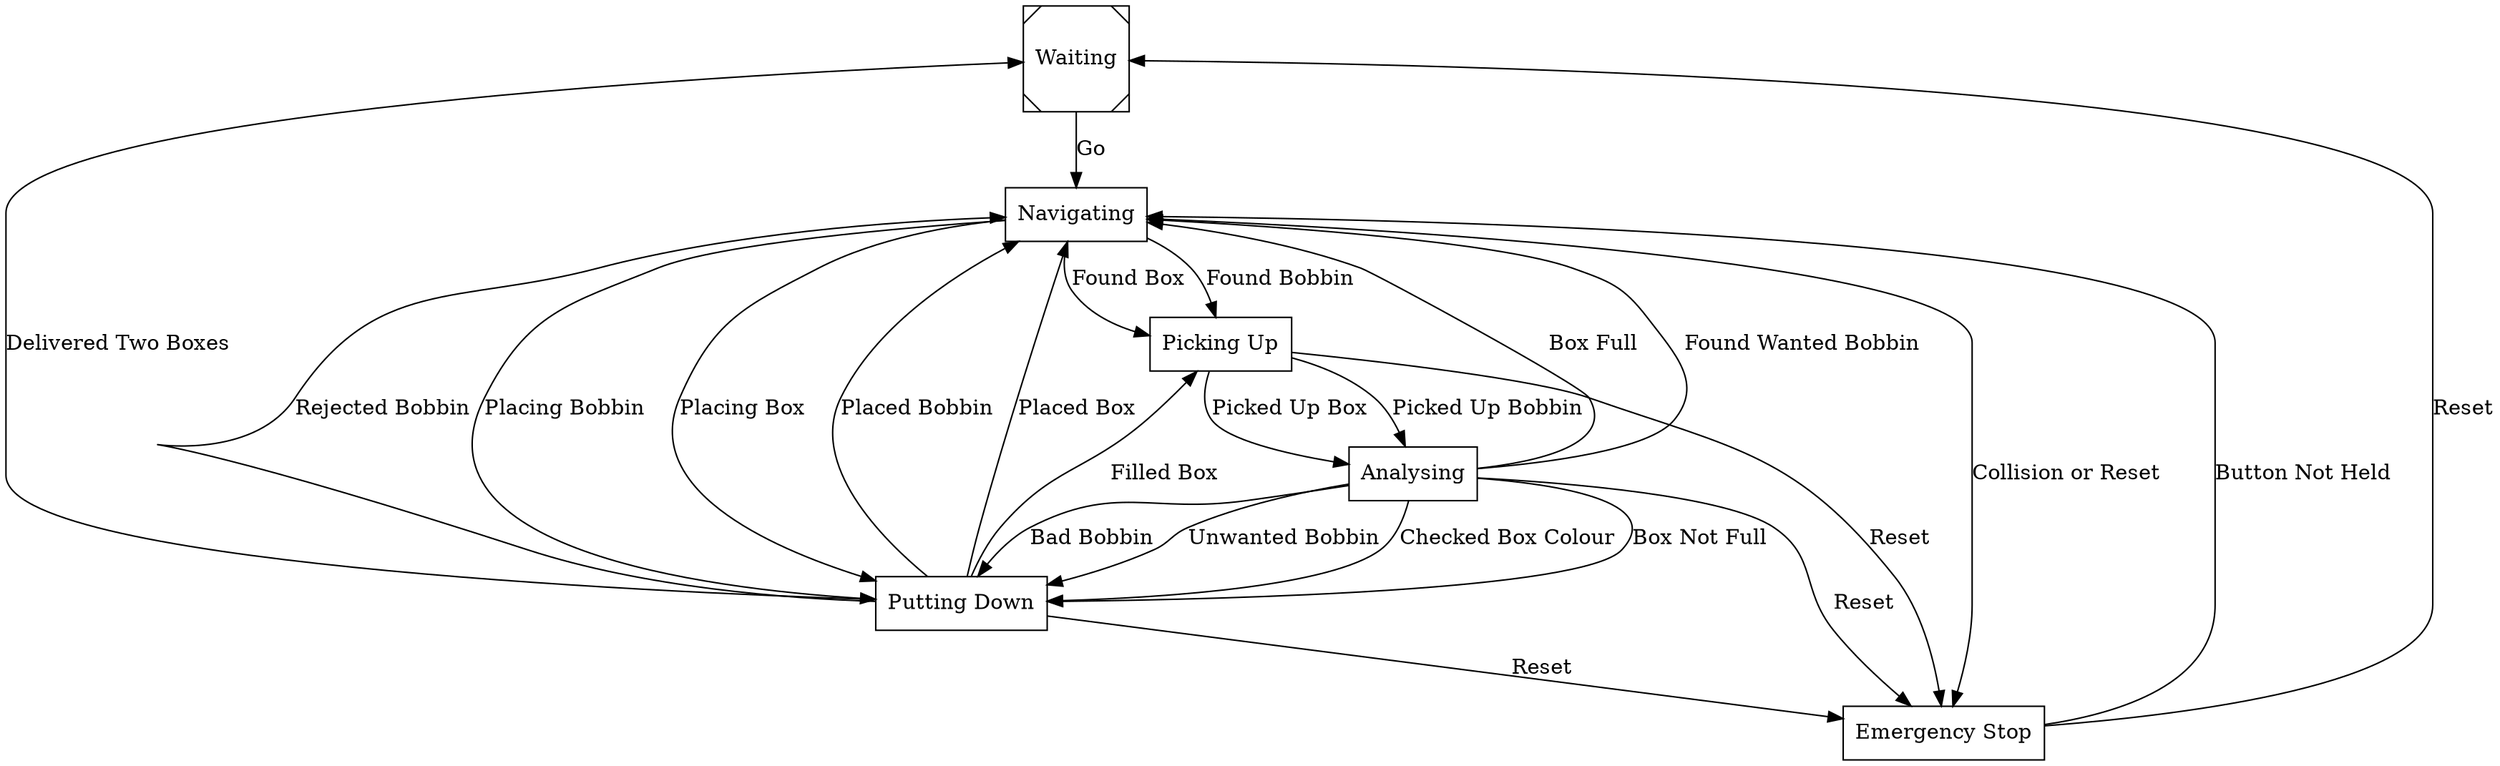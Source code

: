 digraph state_machine {
    "Waiting" [shape=Msquare];
    "Emergency Stop" [shape=box];
    "Analysing" [shape=box];
    "Picking Up" [shape=box];
    "Putting Down" [shape=box];
    "Navigating" [shape=box];

    "Emergency Stop" -> "Waiting" [label="Reset"];
    "Emergency Stop" -> "Navigating" [label="Button Not Held"];
    "Navigating" -> "Picking Up" [label="Found Bobbin"];
    "Navigating" -> "Picking Up" [label="Found Box"];
    "Navigating" -> "Putting Down" [label="Placing Bobbin"];
    "Navigating" -> "Putting Down" [label="Placing Box"];
    "Navigating" -> "Emergency Stop" [label="Collision or Reset"];
    "Picking Up" -> "Analysing" [label="Picked Up Bobbin"];
    "Picking Up" -> "Analysing" [label="Picked Up Box"];
    "Picking Up" -> "Emergency Stop" [label="Reset"];
    "Putting Down" -> "Navigating" [label="Placed Bobbin"];
    "Putting Down" -> "Navigating" [label="Rejected Bobbin"];
    "Putting Down" -> "Navigating" [label="Placed Box"];
    "Putting Down" -> "Waiting" [label="Delivered Two Boxes"];
    "Putting Down" -> "Emergency Stop" [label="Reset"];
    "Putting Down" -> "Picking Up" [label="Filled Box"];
    "Analysing" -> "Putting Down" [label="Bad Bobbin"];
    "Analysing" -> "Putting Down" [label="Unwanted Bobbin"];
    "Analysing" -> "Putting Down" [label="Checked Box Colour"];
    "Analysing" -> "Putting Down" [label="Box Not Full"];
    "Analysing" -> "Navigating" [label="Found Wanted Bobbin"];
    "Analysing" -> "Navigating" [label="Box Full"];
    "Analysing" -> "Emergency Stop" [label="Reset"];
    "Waiting" -> "Navigating" [label="Go"];

}
